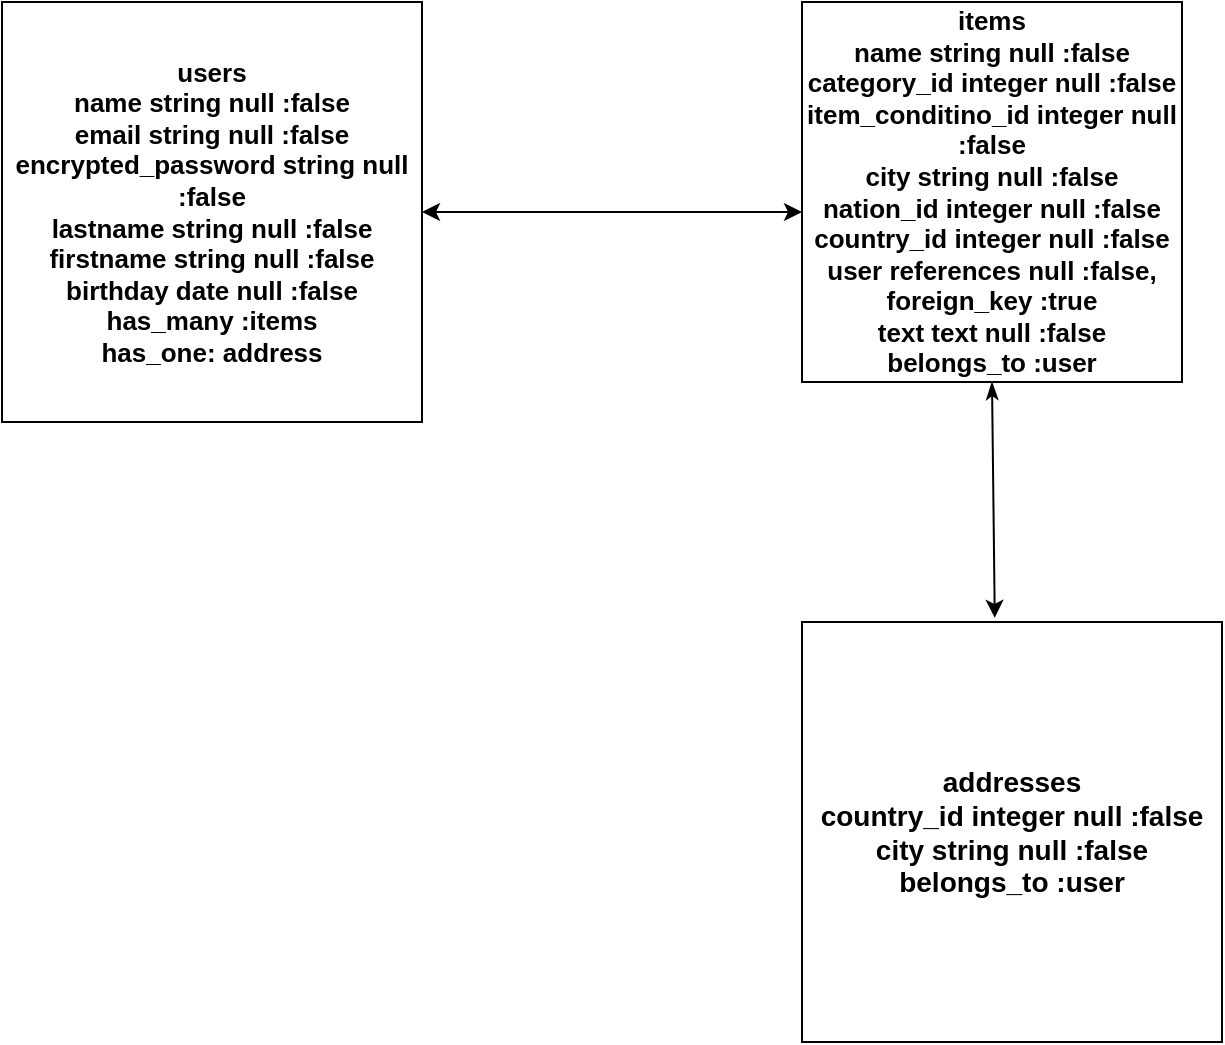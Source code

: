<mxfile>
    <diagram id="Ye6FuzTYFBLY8pKLKPYI" name="ページ1">
        <mxGraphModel dx="453" dy="667" grid="1" gridSize="10" guides="1" tooltips="1" connect="1" arrows="1" fold="1" page="1" pageScale="1" pageWidth="850" pageHeight="1100" math="0" shadow="0">
            <root>
                <mxCell id="0"/>
                <mxCell id="1" parent="0"/>
                <mxCell id="11" style="edgeStyle=none;rounded=0;orthogonalLoop=1;jettySize=auto;html=1;exitX=0.5;exitY=1;exitDx=0;exitDy=0;entryX=0.459;entryY=-0.01;entryDx=0;entryDy=0;entryPerimeter=0;startArrow=classicThin;startFill=1;" parent="1" source="3" target="5" edge="1">
                    <mxGeometry relative="1" as="geometry"/>
                </mxCell>
                <mxCell id="3" value="items&lt;br style=&quot;font-size: 13px&quot;&gt;name string null :false&lt;br style=&quot;font-size: 13px&quot;&gt;category_id integer null :false&lt;br style=&quot;font-size: 13px&quot;&gt;item_conditino_id integer null :false&lt;br&gt;city string null :false&lt;br&gt;nation_id integer null :false&lt;br style=&quot;font-size: 13px&quot;&gt;country_id integer null :false&lt;br style=&quot;font-size: 13px&quot;&gt;user references null :false, foreign_key :true&lt;br style=&quot;font-size: 13px&quot;&gt;text text null :false&lt;br style=&quot;font-size: 13px&quot;&gt;belongs_to :user" style="whiteSpace=wrap;html=1;aspect=fixed;fontStyle=1;fontSize=13;" parent="1" vertex="1">
                    <mxGeometry x="460" y="120" width="190" height="190" as="geometry"/>
                </mxCell>
                <mxCell id="4" value="users&lt;br style=&quot;font-size: 13px&quot;&gt;name string null :false&lt;br style=&quot;font-size: 13px&quot;&gt;email string null :false&lt;br style=&quot;font-size: 13px&quot;&gt;encrypted_password string null :false&lt;br style=&quot;font-size: 13px&quot;&gt;lastname string null :false&lt;br style=&quot;font-size: 13px&quot;&gt;firstname string null :false&lt;br style=&quot;font-size: 13px&quot;&gt;birthday date null :false&lt;br style=&quot;font-size: 13px&quot;&gt;has_many :items&lt;br style=&quot;font-size: 13px&quot;&gt;has_one: address" style="whiteSpace=wrap;html=1;aspect=fixed;fontStyle=1;fontSize=13;" parent="1" vertex="1">
                    <mxGeometry x="60" y="120" width="210" height="210" as="geometry"/>
                </mxCell>
                <mxCell id="5" value="addresses&lt;br style=&quot;font-size: 14px&quot;&gt;country_id integer null :false&lt;br style=&quot;font-size: 14px&quot;&gt;city string null :false&lt;br style=&quot;font-size: 14px&quot;&gt;belongs_to :user" style="whiteSpace=wrap;html=1;aspect=fixed;fontStyle=1;fontSize=14;" parent="1" vertex="1">
                    <mxGeometry x="460" y="430" width="210" height="210" as="geometry"/>
                </mxCell>
                <mxCell id="6" value="" style="endArrow=classic;startArrow=classic;html=1;fontSize=14;exitX=1;exitY=0.5;exitDx=0;exitDy=0;" parent="1" source="4" edge="1">
                    <mxGeometry width="50" height="50" relative="1" as="geometry">
                        <mxPoint x="330" y="390" as="sourcePoint"/>
                        <mxPoint x="460" y="225" as="targetPoint"/>
                    </mxGeometry>
                </mxCell>
            </root>
        </mxGraphModel>
    </diagram>
</mxfile>